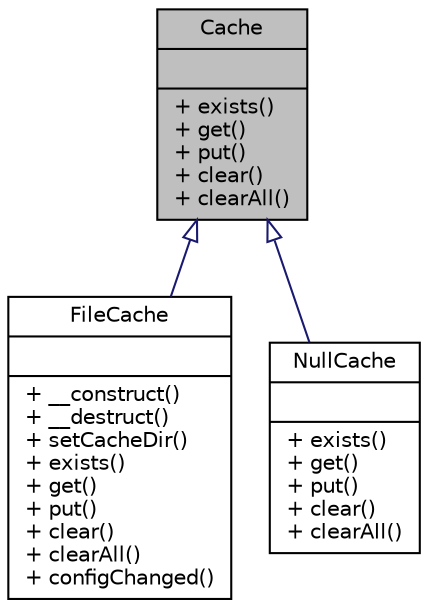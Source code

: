digraph "Cache"
{
  edge [fontname="Helvetica",fontsize="10",labelfontname="Helvetica",labelfontsize="10"];
  node [fontname="Helvetica",fontsize="10",shape=record];
  Node0 [label="{Cache\n||+ exists()\l+ get()\l+ put()\l+ clear()\l+ clearAll()\l}",height=0.2,width=0.4,color="black", fillcolor="grey75", style="filled", fontcolor="black"];
  Node0 -> Node1 [dir="back",color="midnightblue",fontsize="10",style="solid",arrowtail="onormal",fontname="Helvetica"];
  Node1 [label="{FileCache\n||+ __construct()\l+ __destruct()\l+ setCacheDir()\l+ exists()\l+ get()\l+ put()\l+ clear()\l+ clearAll()\l+ configChanged()\l}",height=0.2,width=0.4,color="black", fillcolor="white", style="filled",URL="$classwcmf_1_1lib_1_1io_1_1impl_1_1_file_cache.html",tooltip="FileCache provides simple caching functionality. "];
  Node0 -> Node2 [dir="back",color="midnightblue",fontsize="10",style="solid",arrowtail="onormal",fontname="Helvetica"];
  Node2 [label="{NullCache\n||+ exists()\l+ get()\l+ put()\l+ clear()\l+ clearAll()\l}",height=0.2,width=0.4,color="black", fillcolor="white", style="filled",URL="$classwcmf_1_1lib_1_1io_1_1impl_1_1_null_cache.html",tooltip="NullCache acts as no cache. "];
}
